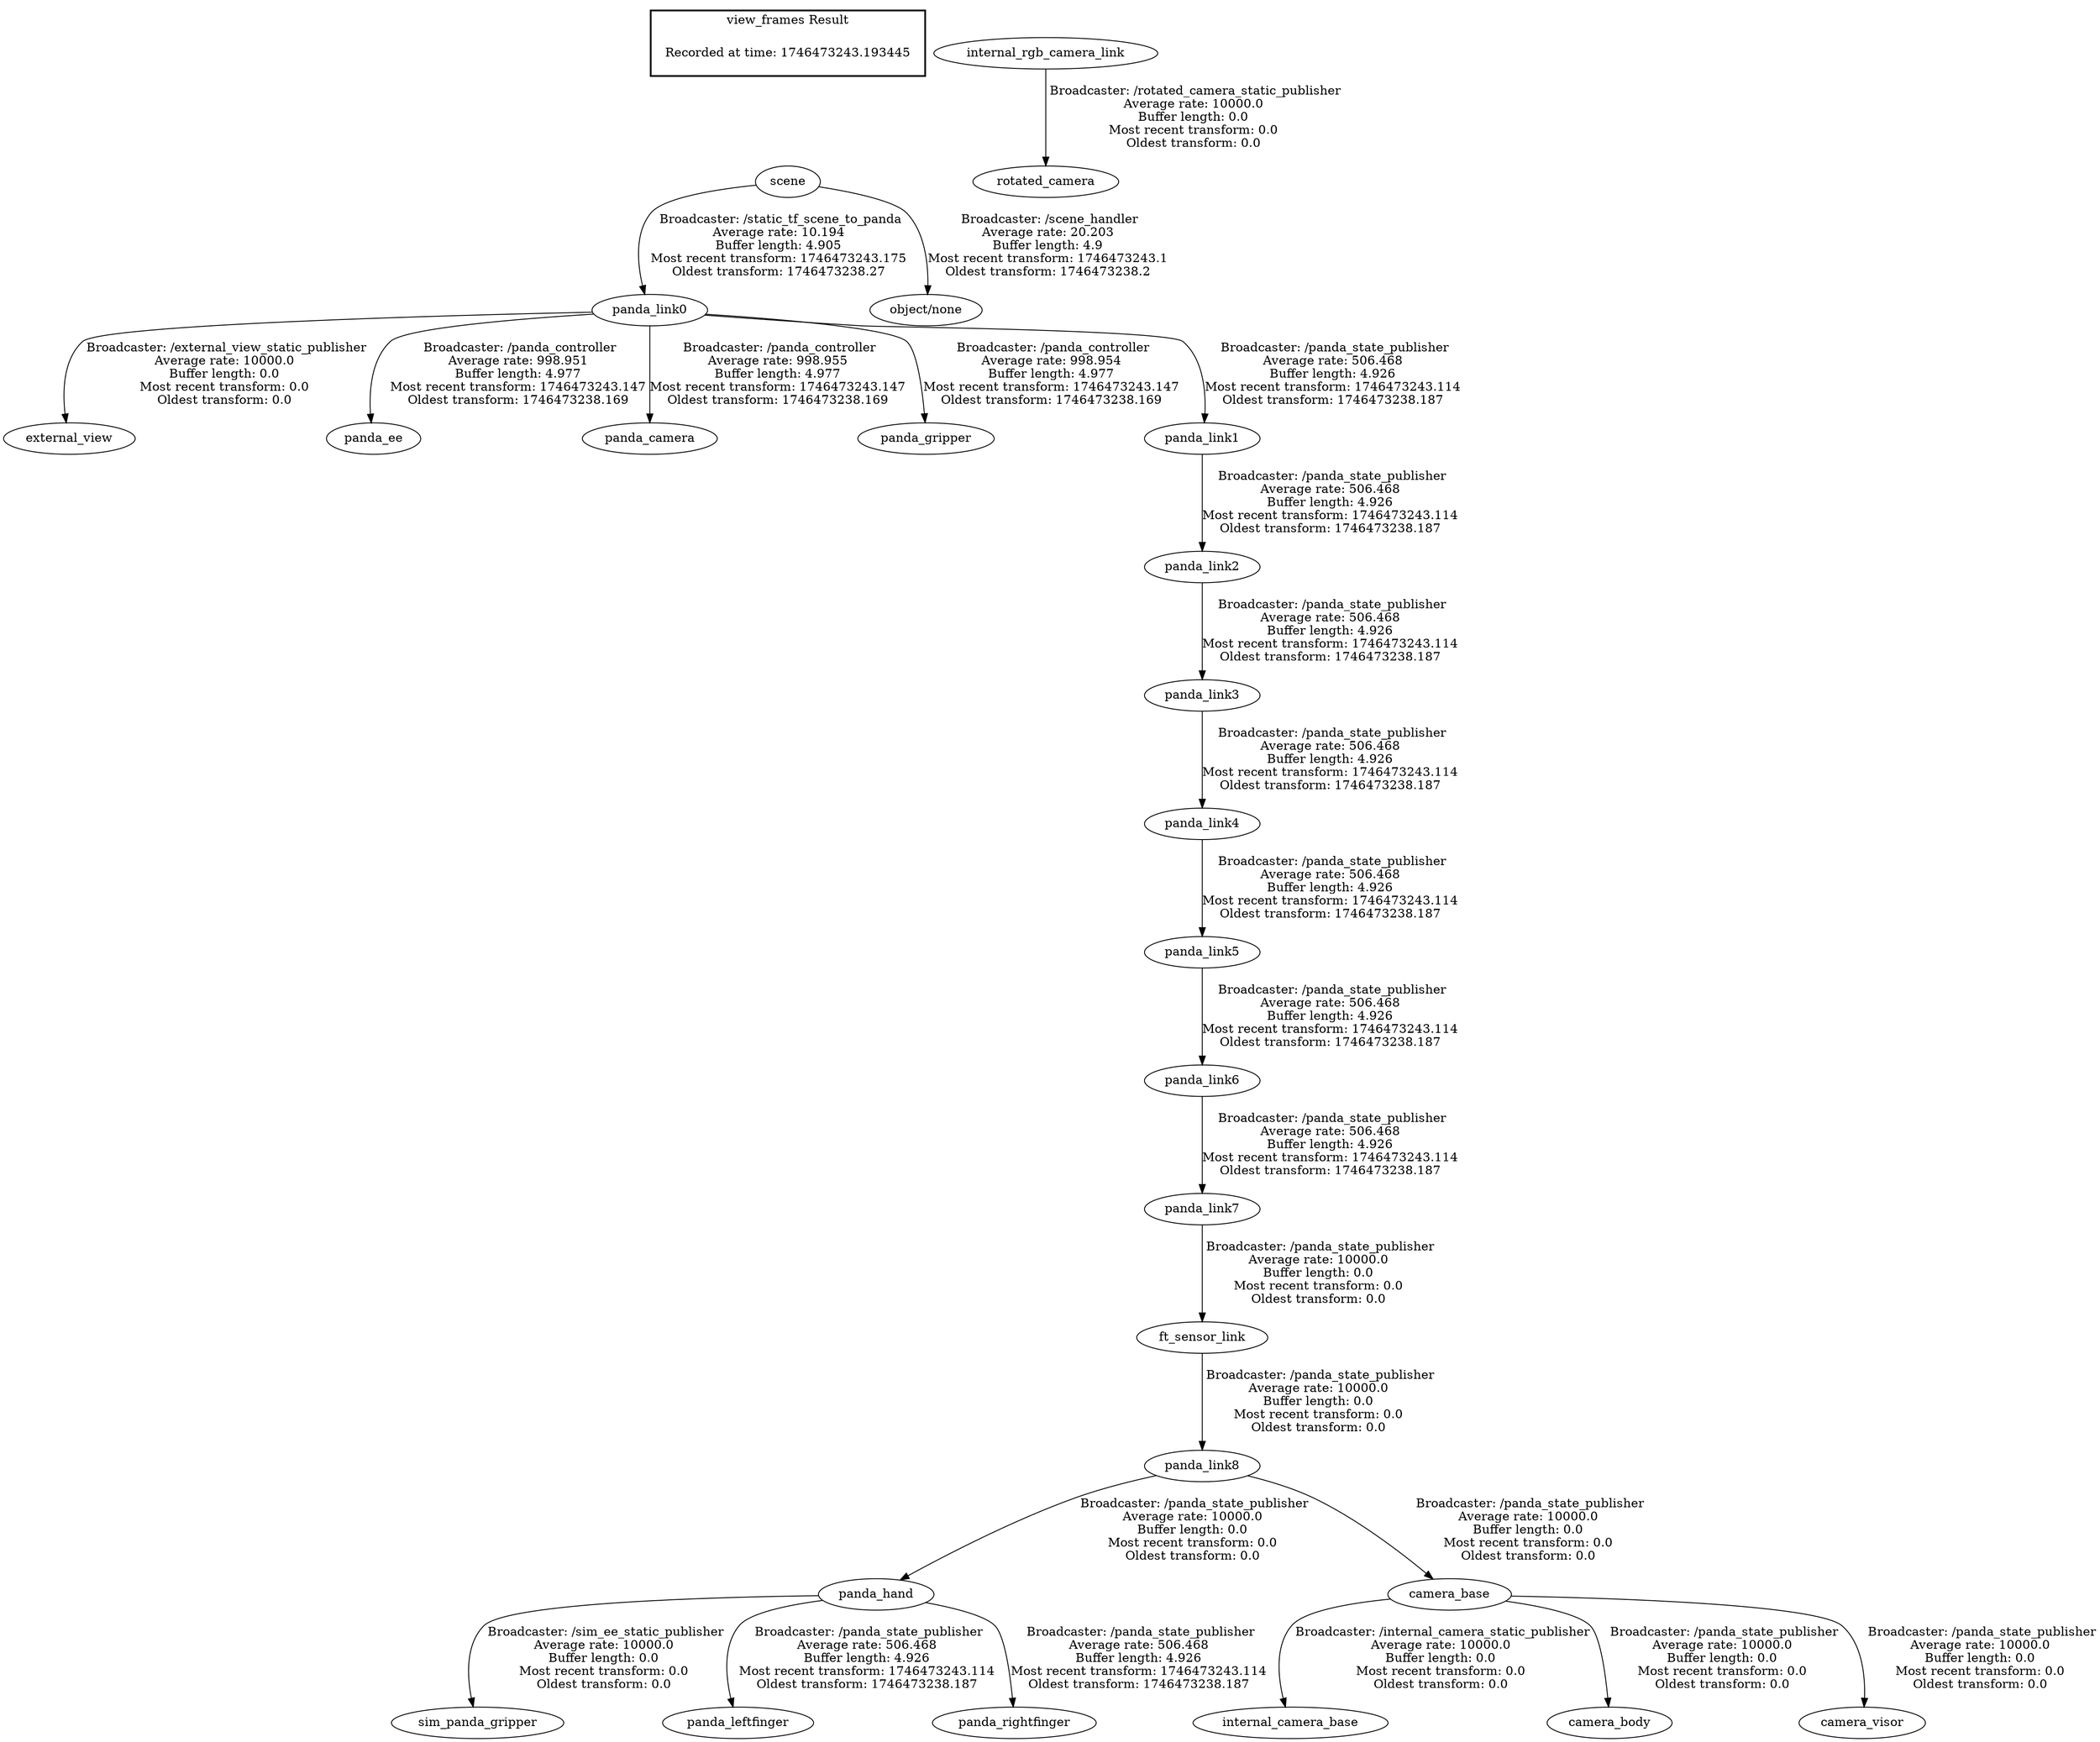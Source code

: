 digraph G {
"panda_hand" -> "sim_panda_gripper"[label=" Broadcaster: /sim_ee_static_publisher\nAverage rate: 10000.0\nBuffer length: 0.0\nMost recent transform: 0.0\nOldest transform: 0.0\n"];
"panda_link8" -> "panda_hand"[label=" Broadcaster: /panda_state_publisher\nAverage rate: 10000.0\nBuffer length: 0.0\nMost recent transform: 0.0\nOldest transform: 0.0\n"];
"panda_link0" -> "external_view"[label=" Broadcaster: /external_view_static_publisher\nAverage rate: 10000.0\nBuffer length: 0.0\nMost recent transform: 0.0\nOldest transform: 0.0\n"];
"scene" -> "panda_link0"[label=" Broadcaster: /static_tf_scene_to_panda\nAverage rate: 10.194\nBuffer length: 4.905\nMost recent transform: 1746473243.175\nOldest transform: 1746473238.27\n"];
"camera_base" -> "internal_camera_base"[label=" Broadcaster: /internal_camera_static_publisher\nAverage rate: 10000.0\nBuffer length: 0.0\nMost recent transform: 0.0\nOldest transform: 0.0\n"];
"panda_link8" -> "camera_base"[label=" Broadcaster: /panda_state_publisher\nAverage rate: 10000.0\nBuffer length: 0.0\nMost recent transform: 0.0\nOldest transform: 0.0\n"];
"panda_link0" -> "panda_ee"[label=" Broadcaster: /panda_controller\nAverage rate: 998.951\nBuffer length: 4.977\nMost recent transform: 1746473243.147\nOldest transform: 1746473238.169\n"];
"panda_link0" -> "panda_camera"[label=" Broadcaster: /panda_controller\nAverage rate: 998.955\nBuffer length: 4.977\nMost recent transform: 1746473243.147\nOldest transform: 1746473238.169\n"];
"panda_link0" -> "panda_gripper"[label=" Broadcaster: /panda_controller\nAverage rate: 998.954\nBuffer length: 4.977\nMost recent transform: 1746473243.147\nOldest transform: 1746473238.169\n"];
"internal_rgb_camera_link" -> "rotated_camera"[label=" Broadcaster: /rotated_camera_static_publisher\nAverage rate: 10000.0\nBuffer length: 0.0\nMost recent transform: 0.0\nOldest transform: 0.0\n"];
"camera_base" -> "camera_body"[label=" Broadcaster: /panda_state_publisher\nAverage rate: 10000.0\nBuffer length: 0.0\nMost recent transform: 0.0\nOldest transform: 0.0\n"];
"camera_base" -> "camera_visor"[label=" Broadcaster: /panda_state_publisher\nAverage rate: 10000.0\nBuffer length: 0.0\nMost recent transform: 0.0\nOldest transform: 0.0\n"];
"ft_sensor_link" -> "panda_link8"[label=" Broadcaster: /panda_state_publisher\nAverage rate: 10000.0\nBuffer length: 0.0\nMost recent transform: 0.0\nOldest transform: 0.0\n"];
"panda_link7" -> "ft_sensor_link"[label=" Broadcaster: /panda_state_publisher\nAverage rate: 10000.0\nBuffer length: 0.0\nMost recent transform: 0.0\nOldest transform: 0.0\n"];
"panda_link6" -> "panda_link7"[label=" Broadcaster: /panda_state_publisher\nAverage rate: 506.468\nBuffer length: 4.926\nMost recent transform: 1746473243.114\nOldest transform: 1746473238.187\n"];
"panda_hand" -> "panda_leftfinger"[label=" Broadcaster: /panda_state_publisher\nAverage rate: 506.468\nBuffer length: 4.926\nMost recent transform: 1746473243.114\nOldest transform: 1746473238.187\n"];
"panda_hand" -> "panda_rightfinger"[label=" Broadcaster: /panda_state_publisher\nAverage rate: 506.468\nBuffer length: 4.926\nMost recent transform: 1746473243.114\nOldest transform: 1746473238.187\n"];
"panda_link0" -> "panda_link1"[label=" Broadcaster: /panda_state_publisher\nAverage rate: 506.468\nBuffer length: 4.926\nMost recent transform: 1746473243.114\nOldest transform: 1746473238.187\n"];
"panda_link1" -> "panda_link2"[label=" Broadcaster: /panda_state_publisher\nAverage rate: 506.468\nBuffer length: 4.926\nMost recent transform: 1746473243.114\nOldest transform: 1746473238.187\n"];
"panda_link2" -> "panda_link3"[label=" Broadcaster: /panda_state_publisher\nAverage rate: 506.468\nBuffer length: 4.926\nMost recent transform: 1746473243.114\nOldest transform: 1746473238.187\n"];
"panda_link3" -> "panda_link4"[label=" Broadcaster: /panda_state_publisher\nAverage rate: 506.468\nBuffer length: 4.926\nMost recent transform: 1746473243.114\nOldest transform: 1746473238.187\n"];
"panda_link4" -> "panda_link5"[label=" Broadcaster: /panda_state_publisher\nAverage rate: 506.468\nBuffer length: 4.926\nMost recent transform: 1746473243.114\nOldest transform: 1746473238.187\n"];
"panda_link5" -> "panda_link6"[label=" Broadcaster: /panda_state_publisher\nAverage rate: 506.468\nBuffer length: 4.926\nMost recent transform: 1746473243.114\nOldest transform: 1746473238.187\n"];
"scene" -> "object/none"[label=" Broadcaster: /scene_handler\nAverage rate: 20.203\nBuffer length: 4.9\nMost recent transform: 1746473243.1\nOldest transform: 1746473238.2\n"];
edge [style=invis];
 subgraph cluster_legend { style=bold; color=black; label ="view_frames Result";
"Recorded at time: 1746473243.193445"[ shape=plaintext ] ;
}->"scene";
}